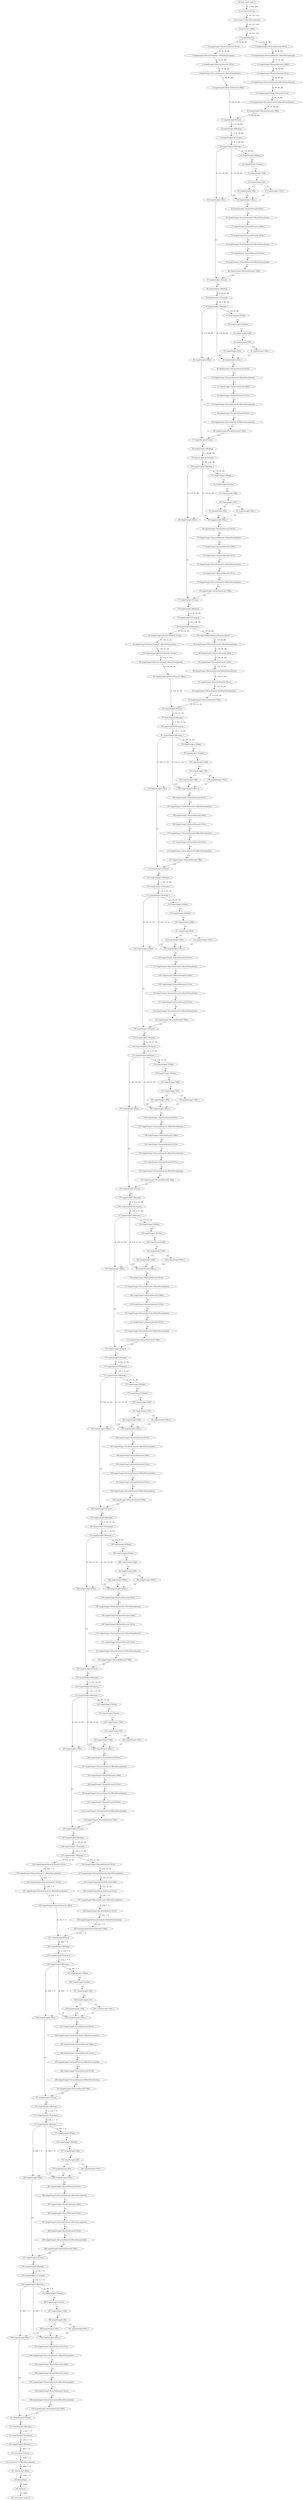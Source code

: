 strict digraph  {
"0 /conv1/conv1.0/Conv" [id=0, type=Conv];
"1 /conv1/conv1.1/BatchNormalization" [id=1, type=BatchNormalization];
"2 /conv1/conv1.2/Relu" [id=2, type=Relu];
"3 /maxpool/MaxPool" [id=3, type=MaxPool];
"4 /stage2/stage2.0/branch1/branch1.0/Conv" [id=4, type=Conv];
"5 /stage2/stage2.0/branch1/branch1.1/BatchNormalization" [id=5, type=BatchNormalization];
"6 /stage2/stage2.0/branch1/branch1.2/Conv" [id=6, type=Conv];
"7 /stage2/stage2.0/branch1/branch1.3/BatchNormalization" [id=7, type=BatchNormalization];
"8 /stage2/stage2.0/branch1/branch1.4/Relu" [id=8, type=Relu];
"9 /stage2/stage2.0/branch2/branch2.0/Conv" [id=9, type=Conv];
"10 /stage2/stage2.0/branch2/branch2.1/BatchNormalization" [id=10, type=BatchNormalization];
"11 /stage2/stage2.0/branch2/branch2.2/Relu" [id=11, type=Relu];
"12 /stage2/stage2.0/branch2/branch2.3/Conv" [id=12, type=Conv];
"13 /stage2/stage2.0/branch2/branch2.4/BatchNormalization" [id=13, type=BatchNormalization];
"14 /stage2/stage2.0/branch2/branch2.5/Conv" [id=14, type=Conv];
"15 /stage2/stage2.0/branch2/branch2.6/BatchNormalization" [id=15, type=BatchNormalization];
"16 /stage2/stage2.0/branch2/branch2.7/Relu" [id=16, type=Relu];
"17 /stage2/stage2.0/Concat" [id=17, type=Concat];
"18 /stage2/stage2.0/Reshape" [id=18, type=Reshape];
"19 /stage2/stage2.0/Transpose" [id=19, type=Transpose];
"20 /stage2/stage2.0/Reshape_1" [id=20, type=Reshape];
"21 /stage2/stage2.1/Shape" [id=21, type=Shape];
"22 /stage2/stage2.1/Gather" [id=22, type=Gather];
"23 /stage2/stage2.1/Add" [id=23, type=Add];
"24 /stage2/stage2.1/Div" [id=24, type=Div];
"25 /stage2/stage2.1/Mul" [id=25, type=Mul];
"26 /stage2/stage2.1/Slice" [id=26, type=Slice];
"27 /stage2/stage2.1/Mul_1" [id=27, type=Mul];
"28 /stage2/stage2.1/Slice_1" [id=28, type=Slice];
"29 /stage2/stage2.1/branch2/branch2.0/Conv" [id=29, type=Conv];
"30 /stage2/stage2.1/branch2/branch2.1/BatchNormalization" [id=30, type=BatchNormalization];
"31 /stage2/stage2.1/branch2/branch2.2/Relu" [id=31, type=Relu];
"32 /stage2/stage2.1/branch2/branch2.3/Conv" [id=32, type=Conv];
"33 /stage2/stage2.1/branch2/branch2.4/BatchNormalization" [id=33, type=BatchNormalization];
"34 /stage2/stage2.1/branch2/branch2.5/Conv" [id=34, type=Conv];
"35 /stage2/stage2.1/branch2/branch2.6/BatchNormalization" [id=35, type=BatchNormalization];
"36 /stage2/stage2.1/branch2/branch2.7/Relu" [id=36, type=Relu];
"37 /stage2/stage2.1/Concat" [id=37, type=Concat];
"38 /stage2/stage2.1/Reshape" [id=38, type=Reshape];
"39 /stage2/stage2.1/Transpose" [id=39, type=Transpose];
"40 /stage2/stage2.1/Reshape_1" [id=40, type=Reshape];
"41 /stage2/stage2.2/Shape" [id=41, type=Shape];
"42 /stage2/stage2.2/Gather" [id=42, type=Gather];
"43 /stage2/stage2.2/Add" [id=43, type=Add];
"44 /stage2/stage2.2/Div" [id=44, type=Div];
"45 /stage2/stage2.2/Mul" [id=45, type=Mul];
"46 /stage2/stage2.2/Slice" [id=46, type=Slice];
"47 /stage2/stage2.2/Mul_1" [id=47, type=Mul];
"48 /stage2/stage2.2/Slice_1" [id=48, type=Slice];
"49 /stage2/stage2.2/branch2/branch2.0/Conv" [id=49, type=Conv];
"50 /stage2/stage2.2/branch2/branch2.1/BatchNormalization" [id=50, type=BatchNormalization];
"51 /stage2/stage2.2/branch2/branch2.2/Relu" [id=51, type=Relu];
"52 /stage2/stage2.2/branch2/branch2.3/Conv" [id=52, type=Conv];
"53 /stage2/stage2.2/branch2/branch2.4/BatchNormalization" [id=53, type=BatchNormalization];
"54 /stage2/stage2.2/branch2/branch2.5/Conv" [id=54, type=Conv];
"55 /stage2/stage2.2/branch2/branch2.6/BatchNormalization" [id=55, type=BatchNormalization];
"56 /stage2/stage2.2/branch2/branch2.7/Relu" [id=56, type=Relu];
"57 /stage2/stage2.2/Concat" [id=57, type=Concat];
"58 /stage2/stage2.2/Reshape" [id=58, type=Reshape];
"59 /stage2/stage2.2/Transpose" [id=59, type=Transpose];
"60 /stage2/stage2.2/Reshape_1" [id=60, type=Reshape];
"61 /stage2/stage2.3/Shape" [id=61, type=Shape];
"62 /stage2/stage2.3/Gather" [id=62, type=Gather];
"63 /stage2/stage2.3/Add" [id=63, type=Add];
"64 /stage2/stage2.3/Div" [id=64, type=Div];
"65 /stage2/stage2.3/Mul" [id=65, type=Mul];
"66 /stage2/stage2.3/Slice" [id=66, type=Slice];
"67 /stage2/stage2.3/Mul_1" [id=67, type=Mul];
"68 /stage2/stage2.3/Slice_1" [id=68, type=Slice];
"69 /stage2/stage2.3/branch2/branch2.0/Conv" [id=69, type=Conv];
"70 /stage2/stage2.3/branch2/branch2.1/BatchNormalization" [id=70, type=BatchNormalization];
"71 /stage2/stage2.3/branch2/branch2.2/Relu" [id=71, type=Relu];
"72 /stage2/stage2.3/branch2/branch2.3/Conv" [id=72, type=Conv];
"73 /stage2/stage2.3/branch2/branch2.4/BatchNormalization" [id=73, type=BatchNormalization];
"74 /stage2/stage2.3/branch2/branch2.5/Conv" [id=74, type=Conv];
"75 /stage2/stage2.3/branch2/branch2.6/BatchNormalization" [id=75, type=BatchNormalization];
"76 /stage2/stage2.3/branch2/branch2.7/Relu" [id=76, type=Relu];
"77 /stage2/stage2.3/Concat" [id=77, type=Concat];
"78 /stage2/stage2.3/Reshape" [id=78, type=Reshape];
"79 /stage2/stage2.3/Transpose" [id=79, type=Transpose];
"80 /stage2/stage2.3/Reshape_1" [id=80, type=Reshape];
"81 /stage3/stage3.0/branch1/branch1.0/Conv" [id=81, type=Conv];
"82 /stage3/stage3.0/branch1/branch1.1/BatchNormalization" [id=82, type=BatchNormalization];
"83 /stage3/stage3.0/branch1/branch1.2/Conv" [id=83, type=Conv];
"84 /stage3/stage3.0/branch1/branch1.3/BatchNormalization" [id=84, type=BatchNormalization];
"85 /stage3/stage3.0/branch1/branch1.4/Relu" [id=85, type=Relu];
"86 /stage3/stage3.0/branch2/branch2.0/Conv" [id=86, type=Conv];
"87 /stage3/stage3.0/branch2/branch2.1/BatchNormalization" [id=87, type=BatchNormalization];
"88 /stage3/stage3.0/branch2/branch2.2/Relu" [id=88, type=Relu];
"89 /stage3/stage3.0/branch2/branch2.3/Conv" [id=89, type=Conv];
"90 /stage3/stage3.0/branch2/branch2.4/BatchNormalization" [id=90, type=BatchNormalization];
"91 /stage3/stage3.0/branch2/branch2.5/Conv" [id=91, type=Conv];
"92 /stage3/stage3.0/branch2/branch2.6/BatchNormalization" [id=92, type=BatchNormalization];
"93 /stage3/stage3.0/branch2/branch2.7/Relu" [id=93, type=Relu];
"94 /stage3/stage3.0/Concat" [id=94, type=Concat];
"95 /stage3/stage3.0/Reshape" [id=95, type=Reshape];
"96 /stage3/stage3.0/Transpose" [id=96, type=Transpose];
"97 /stage3/stage3.0/Reshape_1" [id=97, type=Reshape];
"98 /stage3/stage3.1/Shape" [id=98, type=Shape];
"99 /stage3/stage3.1/Gather" [id=99, type=Gather];
"100 /stage3/stage3.1/Add" [id=100, type=Add];
"101 /stage3/stage3.1/Div" [id=101, type=Div];
"102 /stage3/stage3.1/Mul" [id=102, type=Mul];
"103 /stage3/stage3.1/Slice" [id=103, type=Slice];
"104 /stage3/stage3.1/Mul_1" [id=104, type=Mul];
"105 /stage3/stage3.1/Slice_1" [id=105, type=Slice];
"106 /stage3/stage3.1/branch2/branch2.0/Conv" [id=106, type=Conv];
"107 /stage3/stage3.1/branch2/branch2.1/BatchNormalization" [id=107, type=BatchNormalization];
"108 /stage3/stage3.1/branch2/branch2.2/Relu" [id=108, type=Relu];
"109 /stage3/stage3.1/branch2/branch2.3/Conv" [id=109, type=Conv];
"110 /stage3/stage3.1/branch2/branch2.4/BatchNormalization" [id=110, type=BatchNormalization];
"111 /stage3/stage3.1/branch2/branch2.5/Conv" [id=111, type=Conv];
"112 /stage3/stage3.1/branch2/branch2.6/BatchNormalization" [id=112, type=BatchNormalization];
"113 /stage3/stage3.1/branch2/branch2.7/Relu" [id=113, type=Relu];
"114 /stage3/stage3.1/Concat" [id=114, type=Concat];
"115 /stage3/stage3.1/Reshape" [id=115, type=Reshape];
"116 /stage3/stage3.1/Transpose" [id=116, type=Transpose];
"117 /stage3/stage3.1/Reshape_1" [id=117, type=Reshape];
"118 /stage3/stage3.2/Shape" [id=118, type=Shape];
"119 /stage3/stage3.2/Gather" [id=119, type=Gather];
"120 /stage3/stage3.2/Add" [id=120, type=Add];
"121 /stage3/stage3.2/Div" [id=121, type=Div];
"122 /stage3/stage3.2/Mul" [id=122, type=Mul];
"123 /stage3/stage3.2/Slice" [id=123, type=Slice];
"124 /stage3/stage3.2/Mul_1" [id=124, type=Mul];
"125 /stage3/stage3.2/Slice_1" [id=125, type=Slice];
"126 /stage3/stage3.2/branch2/branch2.0/Conv" [id=126, type=Conv];
"127 /stage3/stage3.2/branch2/branch2.1/BatchNormalization" [id=127, type=BatchNormalization];
"128 /stage3/stage3.2/branch2/branch2.2/Relu" [id=128, type=Relu];
"129 /stage3/stage3.2/branch2/branch2.3/Conv" [id=129, type=Conv];
"130 /stage3/stage3.2/branch2/branch2.4/BatchNormalization" [id=130, type=BatchNormalization];
"131 /stage3/stage3.2/branch2/branch2.5/Conv" [id=131, type=Conv];
"132 /stage3/stage3.2/branch2/branch2.6/BatchNormalization" [id=132, type=BatchNormalization];
"133 /stage3/stage3.2/branch2/branch2.7/Relu" [id=133, type=Relu];
"134 /stage3/stage3.2/Concat" [id=134, type=Concat];
"135 /stage3/stage3.2/Reshape" [id=135, type=Reshape];
"136 /stage3/stage3.2/Transpose" [id=136, type=Transpose];
"137 /stage3/stage3.2/Reshape_1" [id=137, type=Reshape];
"138 /stage3/stage3.3/Shape" [id=138, type=Shape];
"139 /stage3/stage3.3/Gather" [id=139, type=Gather];
"140 /stage3/stage3.3/Add" [id=140, type=Add];
"141 /stage3/stage3.3/Div" [id=141, type=Div];
"142 /stage3/stage3.3/Mul" [id=142, type=Mul];
"143 /stage3/stage3.3/Slice" [id=143, type=Slice];
"144 /stage3/stage3.3/Mul_1" [id=144, type=Mul];
"145 /stage3/stage3.3/Slice_1" [id=145, type=Slice];
"146 /stage3/stage3.3/branch2/branch2.0/Conv" [id=146, type=Conv];
"147 /stage3/stage3.3/branch2/branch2.1/BatchNormalization" [id=147, type=BatchNormalization];
"148 /stage3/stage3.3/branch2/branch2.2/Relu" [id=148, type=Relu];
"149 /stage3/stage3.3/branch2/branch2.3/Conv" [id=149, type=Conv];
"150 /stage3/stage3.3/branch2/branch2.4/BatchNormalization" [id=150, type=BatchNormalization];
"151 /stage3/stage3.3/branch2/branch2.5/Conv" [id=151, type=Conv];
"152 /stage3/stage3.3/branch2/branch2.6/BatchNormalization" [id=152, type=BatchNormalization];
"153 /stage3/stage3.3/branch2/branch2.7/Relu" [id=153, type=Relu];
"154 /stage3/stage3.3/Concat" [id=154, type=Concat];
"155 /stage3/stage3.3/Reshape" [id=155, type=Reshape];
"156 /stage3/stage3.3/Transpose" [id=156, type=Transpose];
"157 /stage3/stage3.3/Reshape_1" [id=157, type=Reshape];
"158 /stage3/stage3.4/Shape" [id=158, type=Shape];
"159 /stage3/stage3.4/Gather" [id=159, type=Gather];
"160 /stage3/stage3.4/Add" [id=160, type=Add];
"161 /stage3/stage3.4/Div" [id=161, type=Div];
"162 /stage3/stage3.4/Mul" [id=162, type=Mul];
"163 /stage3/stage3.4/Slice" [id=163, type=Slice];
"164 /stage3/stage3.4/Mul_1" [id=164, type=Mul];
"165 /stage3/stage3.4/Slice_1" [id=165, type=Slice];
"166 /stage3/stage3.4/branch2/branch2.0/Conv" [id=166, type=Conv];
"167 /stage3/stage3.4/branch2/branch2.1/BatchNormalization" [id=167, type=BatchNormalization];
"168 /stage3/stage3.4/branch2/branch2.2/Relu" [id=168, type=Relu];
"169 /stage3/stage3.4/branch2/branch2.3/Conv" [id=169, type=Conv];
"170 /stage3/stage3.4/branch2/branch2.4/BatchNormalization" [id=170, type=BatchNormalization];
"171 /stage3/stage3.4/branch2/branch2.5/Conv" [id=171, type=Conv];
"172 /stage3/stage3.4/branch2/branch2.6/BatchNormalization" [id=172, type=BatchNormalization];
"173 /stage3/stage3.4/branch2/branch2.7/Relu" [id=173, type=Relu];
"174 /stage3/stage3.4/Concat" [id=174, type=Concat];
"175 /stage3/stage3.4/Reshape" [id=175, type=Reshape];
"176 /stage3/stage3.4/Transpose" [id=176, type=Transpose];
"177 /stage3/stage3.4/Reshape_1" [id=177, type=Reshape];
"178 /stage3/stage3.5/Shape" [id=178, type=Shape];
"179 /stage3/stage3.5/Gather" [id=179, type=Gather];
"180 /stage3/stage3.5/Add" [id=180, type=Add];
"181 /stage3/stage3.5/Div" [id=181, type=Div];
"182 /stage3/stage3.5/Mul" [id=182, type=Mul];
"183 /stage3/stage3.5/Slice" [id=183, type=Slice];
"184 /stage3/stage3.5/Mul_1" [id=184, type=Mul];
"185 /stage3/stage3.5/Slice_1" [id=185, type=Slice];
"186 /stage3/stage3.5/branch2/branch2.0/Conv" [id=186, type=Conv];
"187 /stage3/stage3.5/branch2/branch2.1/BatchNormalization" [id=187, type=BatchNormalization];
"188 /stage3/stage3.5/branch2/branch2.2/Relu" [id=188, type=Relu];
"189 /stage3/stage3.5/branch2/branch2.3/Conv" [id=189, type=Conv];
"190 /stage3/stage3.5/branch2/branch2.4/BatchNormalization" [id=190, type=BatchNormalization];
"191 /stage3/stage3.5/branch2/branch2.5/Conv" [id=191, type=Conv];
"192 /stage3/stage3.5/branch2/branch2.6/BatchNormalization" [id=192, type=BatchNormalization];
"193 /stage3/stage3.5/branch2/branch2.7/Relu" [id=193, type=Relu];
"194 /stage3/stage3.5/Concat" [id=194, type=Concat];
"195 /stage3/stage3.5/Reshape" [id=195, type=Reshape];
"196 /stage3/stage3.5/Transpose" [id=196, type=Transpose];
"197 /stage3/stage3.5/Reshape_1" [id=197, type=Reshape];
"198 /stage3/stage3.6/Shape" [id=198, type=Shape];
"199 /stage3/stage3.6/Gather" [id=199, type=Gather];
"200 /stage3/stage3.6/Add" [id=200, type=Add];
"201 /stage3/stage3.6/Div" [id=201, type=Div];
"202 /stage3/stage3.6/Mul" [id=202, type=Mul];
"203 /stage3/stage3.6/Slice" [id=203, type=Slice];
"204 /stage3/stage3.6/Mul_1" [id=204, type=Mul];
"205 /stage3/stage3.6/Slice_1" [id=205, type=Slice];
"206 /stage3/stage3.6/branch2/branch2.0/Conv" [id=206, type=Conv];
"207 /stage3/stage3.6/branch2/branch2.1/BatchNormalization" [id=207, type=BatchNormalization];
"208 /stage3/stage3.6/branch2/branch2.2/Relu" [id=208, type=Relu];
"209 /stage3/stage3.6/branch2/branch2.3/Conv" [id=209, type=Conv];
"210 /stage3/stage3.6/branch2/branch2.4/BatchNormalization" [id=210, type=BatchNormalization];
"211 /stage3/stage3.6/branch2/branch2.5/Conv" [id=211, type=Conv];
"212 /stage3/stage3.6/branch2/branch2.6/BatchNormalization" [id=212, type=BatchNormalization];
"213 /stage3/stage3.6/branch2/branch2.7/Relu" [id=213, type=Relu];
"214 /stage3/stage3.6/Concat" [id=214, type=Concat];
"215 /stage3/stage3.6/Reshape" [id=215, type=Reshape];
"216 /stage3/stage3.6/Transpose" [id=216, type=Transpose];
"217 /stage3/stage3.6/Reshape_1" [id=217, type=Reshape];
"218 /stage3/stage3.7/Shape" [id=218, type=Shape];
"219 /stage3/stage3.7/Gather" [id=219, type=Gather];
"220 /stage3/stage3.7/Add" [id=220, type=Add];
"221 /stage3/stage3.7/Div" [id=221, type=Div];
"222 /stage3/stage3.7/Mul" [id=222, type=Mul];
"223 /stage3/stage3.7/Slice" [id=223, type=Slice];
"224 /stage3/stage3.7/Mul_1" [id=224, type=Mul];
"225 /stage3/stage3.7/Slice_1" [id=225, type=Slice];
"226 /stage3/stage3.7/branch2/branch2.0/Conv" [id=226, type=Conv];
"227 /stage3/stage3.7/branch2/branch2.1/BatchNormalization" [id=227, type=BatchNormalization];
"228 /stage3/stage3.7/branch2/branch2.2/Relu" [id=228, type=Relu];
"229 /stage3/stage3.7/branch2/branch2.3/Conv" [id=229, type=Conv];
"230 /stage3/stage3.7/branch2/branch2.4/BatchNormalization" [id=230, type=BatchNormalization];
"231 /stage3/stage3.7/branch2/branch2.5/Conv" [id=231, type=Conv];
"232 /stage3/stage3.7/branch2/branch2.6/BatchNormalization" [id=232, type=BatchNormalization];
"233 /stage3/stage3.7/branch2/branch2.7/Relu" [id=233, type=Relu];
"234 /stage3/stage3.7/Concat" [id=234, type=Concat];
"235 /stage3/stage3.7/Reshape" [id=235, type=Reshape];
"236 /stage3/stage3.7/Transpose" [id=236, type=Transpose];
"237 /stage3/stage3.7/Reshape_1" [id=237, type=Reshape];
"238 /stage4/stage4.0/branch1/branch1.0/Conv" [id=238, type=Conv];
"239 /stage4/stage4.0/branch1/branch1.1/BatchNormalization" [id=239, type=BatchNormalization];
"240 /stage4/stage4.0/branch1/branch1.2/Conv" [id=240, type=Conv];
"241 /stage4/stage4.0/branch1/branch1.3/BatchNormalization" [id=241, type=BatchNormalization];
"242 /stage4/stage4.0/branch1/branch1.4/Relu" [id=242, type=Relu];
"243 /stage4/stage4.0/branch2/branch2.0/Conv" [id=243, type=Conv];
"244 /stage4/stage4.0/branch2/branch2.1/BatchNormalization" [id=244, type=BatchNormalization];
"245 /stage4/stage4.0/branch2/branch2.2/Relu" [id=245, type=Relu];
"246 /stage4/stage4.0/branch2/branch2.3/Conv" [id=246, type=Conv];
"247 /stage4/stage4.0/branch2/branch2.4/BatchNormalization" [id=247, type=BatchNormalization];
"248 /stage4/stage4.0/branch2/branch2.5/Conv" [id=248, type=Conv];
"249 /stage4/stage4.0/branch2/branch2.6/BatchNormalization" [id=249, type=BatchNormalization];
"250 /stage4/stage4.0/branch2/branch2.7/Relu" [id=250, type=Relu];
"251 /stage4/stage4.0/Concat" [id=251, type=Concat];
"252 /stage4/stage4.0/Reshape" [id=252, type=Reshape];
"253 /stage4/stage4.0/Transpose" [id=253, type=Transpose];
"254 /stage4/stage4.0/Reshape_1" [id=254, type=Reshape];
"255 /stage4/stage4.1/Shape" [id=255, type=Shape];
"256 /stage4/stage4.1/Gather" [id=256, type=Gather];
"257 /stage4/stage4.1/Add" [id=257, type=Add];
"258 /stage4/stage4.1/Div" [id=258, type=Div];
"259 /stage4/stage4.1/Mul" [id=259, type=Mul];
"260 /stage4/stage4.1/Slice" [id=260, type=Slice];
"261 /stage4/stage4.1/Mul_1" [id=261, type=Mul];
"262 /stage4/stage4.1/Slice_1" [id=262, type=Slice];
"263 /stage4/stage4.1/branch2/branch2.0/Conv" [id=263, type=Conv];
"264 /stage4/stage4.1/branch2/branch2.1/BatchNormalization" [id=264, type=BatchNormalization];
"265 /stage4/stage4.1/branch2/branch2.2/Relu" [id=265, type=Relu];
"266 /stage4/stage4.1/branch2/branch2.3/Conv" [id=266, type=Conv];
"267 /stage4/stage4.1/branch2/branch2.4/BatchNormalization" [id=267, type=BatchNormalization];
"268 /stage4/stage4.1/branch2/branch2.5/Conv" [id=268, type=Conv];
"269 /stage4/stage4.1/branch2/branch2.6/BatchNormalization" [id=269, type=BatchNormalization];
"270 /stage4/stage4.1/branch2/branch2.7/Relu" [id=270, type=Relu];
"271 /stage4/stage4.1/Concat" [id=271, type=Concat];
"272 /stage4/stage4.1/Reshape" [id=272, type=Reshape];
"273 /stage4/stage4.1/Transpose" [id=273, type=Transpose];
"274 /stage4/stage4.1/Reshape_1" [id=274, type=Reshape];
"275 /stage4/stage4.2/Shape" [id=275, type=Shape];
"276 /stage4/stage4.2/Gather" [id=276, type=Gather];
"277 /stage4/stage4.2/Add" [id=277, type=Add];
"278 /stage4/stage4.2/Div" [id=278, type=Div];
"279 /stage4/stage4.2/Mul" [id=279, type=Mul];
"280 /stage4/stage4.2/Slice" [id=280, type=Slice];
"281 /stage4/stage4.2/Mul_1" [id=281, type=Mul];
"282 /stage4/stage4.2/Slice_1" [id=282, type=Slice];
"283 /stage4/stage4.2/branch2/branch2.0/Conv" [id=283, type=Conv];
"284 /stage4/stage4.2/branch2/branch2.1/BatchNormalization" [id=284, type=BatchNormalization];
"285 /stage4/stage4.2/branch2/branch2.2/Relu" [id=285, type=Relu];
"286 /stage4/stage4.2/branch2/branch2.3/Conv" [id=286, type=Conv];
"287 /stage4/stage4.2/branch2/branch2.4/BatchNormalization" [id=287, type=BatchNormalization];
"288 /stage4/stage4.2/branch2/branch2.5/Conv" [id=288, type=Conv];
"289 /stage4/stage4.2/branch2/branch2.6/BatchNormalization" [id=289, type=BatchNormalization];
"290 /stage4/stage4.2/branch2/branch2.7/Relu" [id=290, type=Relu];
"291 /stage4/stage4.2/Concat" [id=291, type=Concat];
"292 /stage4/stage4.2/Reshape" [id=292, type=Reshape];
"293 /stage4/stage4.2/Transpose" [id=293, type=Transpose];
"294 /stage4/stage4.2/Reshape_1" [id=294, type=Reshape];
"295 /stage4/stage4.3/Shape" [id=295, type=Shape];
"296 /stage4/stage4.3/Gather" [id=296, type=Gather];
"297 /stage4/stage4.3/Add" [id=297, type=Add];
"298 /stage4/stage4.3/Div" [id=298, type=Div];
"299 /stage4/stage4.3/Mul" [id=299, type=Mul];
"300 /stage4/stage4.3/Slice" [id=300, type=Slice];
"301 /stage4/stage4.3/Mul_1" [id=301, type=Mul];
"302 /stage4/stage4.3/Slice_1" [id=302, type=Slice];
"303 /stage4/stage4.3/branch2/branch2.0/Conv" [id=303, type=Conv];
"304 /stage4/stage4.3/branch2/branch2.1/BatchNormalization" [id=304, type=BatchNormalization];
"305 /stage4/stage4.3/branch2/branch2.2/Relu" [id=305, type=Relu];
"306 /stage4/stage4.3/branch2/branch2.3/Conv" [id=306, type=Conv];
"307 /stage4/stage4.3/branch2/branch2.4/BatchNormalization" [id=307, type=BatchNormalization];
"308 /stage4/stage4.3/branch2/branch2.5/Conv" [id=308, type=Conv];
"309 /stage4/stage4.3/branch2/branch2.6/BatchNormalization" [id=309, type=BatchNormalization];
"310 /stage4/stage4.3/branch2/branch2.7/Relu" [id=310, type=Relu];
"311 /stage4/stage4.3/Concat" [id=311, type=Concat];
"312 /stage4/stage4.3/Reshape" [id=312, type=Reshape];
"313 /stage4/stage4.3/Transpose" [id=313, type=Transpose];
"314 /stage4/stage4.3/Reshape_1" [id=314, type=Reshape];
"315 /conv5/conv5.0/Conv" [id=315, type=Conv];
"316 /conv5/conv5.1/BatchNormalization" [id=316, type=BatchNormalization];
"317 /conv5/conv5.2/Relu" [id=317, type=Relu];
"318 /ReduceMean" [id=318, type=ReduceMean];
"319 /fc/Gemm" [id=319, type=Gemm];
"320 nncf_model_input_0" [id=320, type=nncf_model_input];
"321 nncf_model_output_0" [id=321, type=nncf_model_output];
"0 /conv1/conv1.0/Conv" -> "1 /conv1/conv1.1/BatchNormalization"  [label="[1, 24, 112, 112]", style=solid];
"1 /conv1/conv1.1/BatchNormalization" -> "2 /conv1/conv1.2/Relu"  [label="[1, 24, 112, 112]", style=solid];
"2 /conv1/conv1.2/Relu" -> "3 /maxpool/MaxPool"  [label="[1, 24, 112, 112]", style=solid];
"3 /maxpool/MaxPool" -> "4 /stage2/stage2.0/branch1/branch1.0/Conv"  [label="[1, 24, 56, 56]", style=solid];
"3 /maxpool/MaxPool" -> "9 /stage2/stage2.0/branch2/branch2.0/Conv"  [label="[1, 24, 56, 56]", style=solid];
"4 /stage2/stage2.0/branch1/branch1.0/Conv" -> "5 /stage2/stage2.0/branch1/branch1.1/BatchNormalization"  [label="[1, 24, 28, 28]", style=solid];
"5 /stage2/stage2.0/branch1/branch1.1/BatchNormalization" -> "6 /stage2/stage2.0/branch1/branch1.2/Conv"  [label="[1, 24, 28, 28]", style=solid];
"6 /stage2/stage2.0/branch1/branch1.2/Conv" -> "7 /stage2/stage2.0/branch1/branch1.3/BatchNormalization"  [label="[1, 58, 28, 28]", style=solid];
"7 /stage2/stage2.0/branch1/branch1.3/BatchNormalization" -> "8 /stage2/stage2.0/branch1/branch1.4/Relu"  [label="[1, 58, 28, 28]", style=solid];
"8 /stage2/stage2.0/branch1/branch1.4/Relu" -> "17 /stage2/stage2.0/Concat"  [label="[1, 58, 28, 28]", style=solid];
"9 /stage2/stage2.0/branch2/branch2.0/Conv" -> "10 /stage2/stage2.0/branch2/branch2.1/BatchNormalization"  [label="[1, 58, 56, 56]", style=solid];
"10 /stage2/stage2.0/branch2/branch2.1/BatchNormalization" -> "11 /stage2/stage2.0/branch2/branch2.2/Relu"  [label="[1, 58, 56, 56]", style=solid];
"11 /stage2/stage2.0/branch2/branch2.2/Relu" -> "12 /stage2/stage2.0/branch2/branch2.3/Conv"  [label="[1, 58, 56, 56]", style=solid];
"12 /stage2/stage2.0/branch2/branch2.3/Conv" -> "13 /stage2/stage2.0/branch2/branch2.4/BatchNormalization"  [label="[1, 58, 28, 28]", style=solid];
"13 /stage2/stage2.0/branch2/branch2.4/BatchNormalization" -> "14 /stage2/stage2.0/branch2/branch2.5/Conv"  [label="[1, 58, 28, 28]", style=solid];
"14 /stage2/stage2.0/branch2/branch2.5/Conv" -> "15 /stage2/stage2.0/branch2/branch2.6/BatchNormalization"  [label="[1, 58, 28, 28]", style=solid];
"15 /stage2/stage2.0/branch2/branch2.6/BatchNormalization" -> "16 /stage2/stage2.0/branch2/branch2.7/Relu"  [label="[1, 58, 28, 28]", style=solid];
"16 /stage2/stage2.0/branch2/branch2.7/Relu" -> "17 /stage2/stage2.0/Concat"  [label="[1, 58, 28, 28]", style=solid];
"17 /stage2/stage2.0/Concat" -> "18 /stage2/stage2.0/Reshape"  [label="[1, 116, 28, 28]", style=solid];
"18 /stage2/stage2.0/Reshape" -> "19 /stage2/stage2.0/Transpose"  [label="[1, 2, 58, 28, 28]", style=solid];
"19 /stage2/stage2.0/Transpose" -> "20 /stage2/stage2.0/Reshape_1"  [label="[1, 58, 2, 28, 28]", style=solid];
"20 /stage2/stage2.0/Reshape_1" -> "21 /stage2/stage2.1/Shape"  [label="[1, 116, 28, 28]", style=solid];
"20 /stage2/stage2.0/Reshape_1" -> "26 /stage2/stage2.1/Slice"  [label="[1, 116, 28, 28]", style=solid];
"20 /stage2/stage2.0/Reshape_1" -> "28 /stage2/stage2.1/Slice_1"  [label="[1, 116, 28, 28]", style=solid];
"21 /stage2/stage2.1/Shape" -> "22 /stage2/stage2.1/Gather"  [label="[4]", style=dashed];
"22 /stage2/stage2.1/Gather" -> "23 /stage2/stage2.1/Add"  [label="[1]", style=dashed];
"23 /stage2/stage2.1/Add" -> "24 /stage2/stage2.1/Div"  [label="[1]", style=dashed];
"24 /stage2/stage2.1/Div" -> "25 /stage2/stage2.1/Mul"  [label="[1]", style=dashed];
"24 /stage2/stage2.1/Div" -> "27 /stage2/stage2.1/Mul_1"  [label="[1]", style=dashed];
"25 /stage2/stage2.1/Mul" -> "26 /stage2/stage2.1/Slice"  [label="[1]", style=dashed];
"25 /stage2/stage2.1/Mul" -> "28 /stage2/stage2.1/Slice_1"  [label="[1]", style=dashed];
"26 /stage2/stage2.1/Slice" -> "37 /stage2/stage2.1/Concat"  [label="[1]", style=solid];
"27 /stage2/stage2.1/Mul_1" -> "28 /stage2/stage2.1/Slice_1"  [label="[1]", style=dashed];
"28 /stage2/stage2.1/Slice_1" -> "29 /stage2/stage2.1/branch2/branch2.0/Conv"  [label="[1]", style=solid];
"29 /stage2/stage2.1/branch2/branch2.0/Conv" -> "30 /stage2/stage2.1/branch2/branch2.1/BatchNormalization"  [label="[1]", style=solid];
"30 /stage2/stage2.1/branch2/branch2.1/BatchNormalization" -> "31 /stage2/stage2.1/branch2/branch2.2/Relu"  [label="[1]", style=solid];
"31 /stage2/stage2.1/branch2/branch2.2/Relu" -> "32 /stage2/stage2.1/branch2/branch2.3/Conv"  [label="[1]", style=solid];
"32 /stage2/stage2.1/branch2/branch2.3/Conv" -> "33 /stage2/stage2.1/branch2/branch2.4/BatchNormalization"  [label="[1]", style=solid];
"33 /stage2/stage2.1/branch2/branch2.4/BatchNormalization" -> "34 /stage2/stage2.1/branch2/branch2.5/Conv"  [label="[1]", style=solid];
"34 /stage2/stage2.1/branch2/branch2.5/Conv" -> "35 /stage2/stage2.1/branch2/branch2.6/BatchNormalization"  [label="[1]", style=solid];
"35 /stage2/stage2.1/branch2/branch2.6/BatchNormalization" -> "36 /stage2/stage2.1/branch2/branch2.7/Relu"  [label="[1]", style=solid];
"36 /stage2/stage2.1/branch2/branch2.7/Relu" -> "37 /stage2/stage2.1/Concat"  [label="[1]", style=solid];
"37 /stage2/stage2.1/Concat" -> "38 /stage2/stage2.1/Reshape"  [label="[1]", style=solid];
"38 /stage2/stage2.1/Reshape" -> "39 /stage2/stage2.1/Transpose"  [label="[1, 2, 58, 28, 28]", style=solid];
"39 /stage2/stage2.1/Transpose" -> "40 /stage2/stage2.1/Reshape_1"  [label="[1, 58, 2, 28, 28]", style=solid];
"40 /stage2/stage2.1/Reshape_1" -> "41 /stage2/stage2.2/Shape"  [label="[1, 116, 28, 28]", style=solid];
"40 /stage2/stage2.1/Reshape_1" -> "46 /stage2/stage2.2/Slice"  [label="[1, 116, 28, 28]", style=solid];
"40 /stage2/stage2.1/Reshape_1" -> "48 /stage2/stage2.2/Slice_1"  [label="[1, 116, 28, 28]", style=solid];
"41 /stage2/stage2.2/Shape" -> "42 /stage2/stage2.2/Gather"  [label="[4]", style=dashed];
"42 /stage2/stage2.2/Gather" -> "43 /stage2/stage2.2/Add"  [label="[1]", style=dashed];
"43 /stage2/stage2.2/Add" -> "44 /stage2/stage2.2/Div"  [label="[1]", style=dashed];
"44 /stage2/stage2.2/Div" -> "45 /stage2/stage2.2/Mul"  [label="[1]", style=dashed];
"44 /stage2/stage2.2/Div" -> "47 /stage2/stage2.2/Mul_1"  [label="[1]", style=dashed];
"45 /stage2/stage2.2/Mul" -> "46 /stage2/stage2.2/Slice"  [label="[1]", style=dashed];
"45 /stage2/stage2.2/Mul" -> "48 /stage2/stage2.2/Slice_1"  [label="[1]", style=dashed];
"46 /stage2/stage2.2/Slice" -> "57 /stage2/stage2.2/Concat"  [label="[1]", style=solid];
"47 /stage2/stage2.2/Mul_1" -> "48 /stage2/stage2.2/Slice_1"  [label="[1]", style=dashed];
"48 /stage2/stage2.2/Slice_1" -> "49 /stage2/stage2.2/branch2/branch2.0/Conv"  [label="[1]", style=solid];
"49 /stage2/stage2.2/branch2/branch2.0/Conv" -> "50 /stage2/stage2.2/branch2/branch2.1/BatchNormalization"  [label="[1]", style=solid];
"50 /stage2/stage2.2/branch2/branch2.1/BatchNormalization" -> "51 /stage2/stage2.2/branch2/branch2.2/Relu"  [label="[1]", style=solid];
"51 /stage2/stage2.2/branch2/branch2.2/Relu" -> "52 /stage2/stage2.2/branch2/branch2.3/Conv"  [label="[1]", style=solid];
"52 /stage2/stage2.2/branch2/branch2.3/Conv" -> "53 /stage2/stage2.2/branch2/branch2.4/BatchNormalization"  [label="[1]", style=solid];
"53 /stage2/stage2.2/branch2/branch2.4/BatchNormalization" -> "54 /stage2/stage2.2/branch2/branch2.5/Conv"  [label="[1]", style=solid];
"54 /stage2/stage2.2/branch2/branch2.5/Conv" -> "55 /stage2/stage2.2/branch2/branch2.6/BatchNormalization"  [label="[1]", style=solid];
"55 /stage2/stage2.2/branch2/branch2.6/BatchNormalization" -> "56 /stage2/stage2.2/branch2/branch2.7/Relu"  [label="[1]", style=solid];
"56 /stage2/stage2.2/branch2/branch2.7/Relu" -> "57 /stage2/stage2.2/Concat"  [label="[1]", style=solid];
"57 /stage2/stage2.2/Concat" -> "58 /stage2/stage2.2/Reshape"  [label="[1]", style=solid];
"58 /stage2/stage2.2/Reshape" -> "59 /stage2/stage2.2/Transpose"  [label="[1, 2, 58, 28, 28]", style=solid];
"59 /stage2/stage2.2/Transpose" -> "60 /stage2/stage2.2/Reshape_1"  [label="[1, 58, 2, 28, 28]", style=solid];
"60 /stage2/stage2.2/Reshape_1" -> "61 /stage2/stage2.3/Shape"  [label="[1, 116, 28, 28]", style=solid];
"60 /stage2/stage2.2/Reshape_1" -> "66 /stage2/stage2.3/Slice"  [label="[1, 116, 28, 28]", style=solid];
"60 /stage2/stage2.2/Reshape_1" -> "68 /stage2/stage2.3/Slice_1"  [label="[1, 116, 28, 28]", style=solid];
"61 /stage2/stage2.3/Shape" -> "62 /stage2/stage2.3/Gather"  [label="[4]", style=dashed];
"62 /stage2/stage2.3/Gather" -> "63 /stage2/stage2.3/Add"  [label="[1]", style=dashed];
"63 /stage2/stage2.3/Add" -> "64 /stage2/stage2.3/Div"  [label="[1]", style=dashed];
"64 /stage2/stage2.3/Div" -> "65 /stage2/stage2.3/Mul"  [label="[1]", style=dashed];
"64 /stage2/stage2.3/Div" -> "67 /stage2/stage2.3/Mul_1"  [label="[1]", style=dashed];
"65 /stage2/stage2.3/Mul" -> "66 /stage2/stage2.3/Slice"  [label="[1]", style=dashed];
"65 /stage2/stage2.3/Mul" -> "68 /stage2/stage2.3/Slice_1"  [label="[1]", style=dashed];
"66 /stage2/stage2.3/Slice" -> "77 /stage2/stage2.3/Concat"  [label="[1]", style=solid];
"67 /stage2/stage2.3/Mul_1" -> "68 /stage2/stage2.3/Slice_1"  [label="[1]", style=dashed];
"68 /stage2/stage2.3/Slice_1" -> "69 /stage2/stage2.3/branch2/branch2.0/Conv"  [label="[1]", style=solid];
"69 /stage2/stage2.3/branch2/branch2.0/Conv" -> "70 /stage2/stage2.3/branch2/branch2.1/BatchNormalization"  [label="[1]", style=solid];
"70 /stage2/stage2.3/branch2/branch2.1/BatchNormalization" -> "71 /stage2/stage2.3/branch2/branch2.2/Relu"  [label="[1]", style=solid];
"71 /stage2/stage2.3/branch2/branch2.2/Relu" -> "72 /stage2/stage2.3/branch2/branch2.3/Conv"  [label="[1]", style=solid];
"72 /stage2/stage2.3/branch2/branch2.3/Conv" -> "73 /stage2/stage2.3/branch2/branch2.4/BatchNormalization"  [label="[1]", style=solid];
"73 /stage2/stage2.3/branch2/branch2.4/BatchNormalization" -> "74 /stage2/stage2.3/branch2/branch2.5/Conv"  [label="[1]", style=solid];
"74 /stage2/stage2.3/branch2/branch2.5/Conv" -> "75 /stage2/stage2.3/branch2/branch2.6/BatchNormalization"  [label="[1]", style=solid];
"75 /stage2/stage2.3/branch2/branch2.6/BatchNormalization" -> "76 /stage2/stage2.3/branch2/branch2.7/Relu"  [label="[1]", style=solid];
"76 /stage2/stage2.3/branch2/branch2.7/Relu" -> "77 /stage2/stage2.3/Concat"  [label="[1]", style=solid];
"77 /stage2/stage2.3/Concat" -> "78 /stage2/stage2.3/Reshape"  [label="[1]", style=solid];
"78 /stage2/stage2.3/Reshape" -> "79 /stage2/stage2.3/Transpose"  [label="[1, 2, 58, 28, 28]", style=solid];
"79 /stage2/stage2.3/Transpose" -> "80 /stage2/stage2.3/Reshape_1"  [label="[1, 58, 2, 28, 28]", style=solid];
"80 /stage2/stage2.3/Reshape_1" -> "81 /stage3/stage3.0/branch1/branch1.0/Conv"  [label="[1, 116, 28, 28]", style=solid];
"80 /stage2/stage2.3/Reshape_1" -> "86 /stage3/stage3.0/branch2/branch2.0/Conv"  [label="[1, 116, 28, 28]", style=solid];
"81 /stage3/stage3.0/branch1/branch1.0/Conv" -> "82 /stage3/stage3.0/branch1/branch1.1/BatchNormalization"  [label="[1, 116, 14, 14]", style=solid];
"82 /stage3/stage3.0/branch1/branch1.1/BatchNormalization" -> "83 /stage3/stage3.0/branch1/branch1.2/Conv"  [label="[1, 116, 14, 14]", style=solid];
"83 /stage3/stage3.0/branch1/branch1.2/Conv" -> "84 /stage3/stage3.0/branch1/branch1.3/BatchNormalization"  [label="[1, 116, 14, 14]", style=solid];
"84 /stage3/stage3.0/branch1/branch1.3/BatchNormalization" -> "85 /stage3/stage3.0/branch1/branch1.4/Relu"  [label="[1, 116, 14, 14]", style=solid];
"85 /stage3/stage3.0/branch1/branch1.4/Relu" -> "94 /stage3/stage3.0/Concat"  [label="[1, 116, 14, 14]", style=solid];
"86 /stage3/stage3.0/branch2/branch2.0/Conv" -> "87 /stage3/stage3.0/branch2/branch2.1/BatchNormalization"  [label="[1, 116, 28, 28]", style=solid];
"87 /stage3/stage3.0/branch2/branch2.1/BatchNormalization" -> "88 /stage3/stage3.0/branch2/branch2.2/Relu"  [label="[1, 116, 28, 28]", style=solid];
"88 /stage3/stage3.0/branch2/branch2.2/Relu" -> "89 /stage3/stage3.0/branch2/branch2.3/Conv"  [label="[1, 116, 28, 28]", style=solid];
"89 /stage3/stage3.0/branch2/branch2.3/Conv" -> "90 /stage3/stage3.0/branch2/branch2.4/BatchNormalization"  [label="[1, 116, 14, 14]", style=solid];
"90 /stage3/stage3.0/branch2/branch2.4/BatchNormalization" -> "91 /stage3/stage3.0/branch2/branch2.5/Conv"  [label="[1, 116, 14, 14]", style=solid];
"91 /stage3/stage3.0/branch2/branch2.5/Conv" -> "92 /stage3/stage3.0/branch2/branch2.6/BatchNormalization"  [label="[1, 116, 14, 14]", style=solid];
"92 /stage3/stage3.0/branch2/branch2.6/BatchNormalization" -> "93 /stage3/stage3.0/branch2/branch2.7/Relu"  [label="[1, 116, 14, 14]", style=solid];
"93 /stage3/stage3.0/branch2/branch2.7/Relu" -> "94 /stage3/stage3.0/Concat"  [label="[1, 116, 14, 14]", style=solid];
"94 /stage3/stage3.0/Concat" -> "95 /stage3/stage3.0/Reshape"  [label="[1, 232, 14, 14]", style=solid];
"95 /stage3/stage3.0/Reshape" -> "96 /stage3/stage3.0/Transpose"  [label="[1, 2, 116, 14, 14]", style=solid];
"96 /stage3/stage3.0/Transpose" -> "97 /stage3/stage3.0/Reshape_1"  [label="[1, 116, 2, 14, 14]", style=solid];
"97 /stage3/stage3.0/Reshape_1" -> "98 /stage3/stage3.1/Shape"  [label="[1, 232, 14, 14]", style=solid];
"97 /stage3/stage3.0/Reshape_1" -> "103 /stage3/stage3.1/Slice"  [label="[1, 232, 14, 14]", style=solid];
"97 /stage3/stage3.0/Reshape_1" -> "105 /stage3/stage3.1/Slice_1"  [label="[1, 232, 14, 14]", style=solid];
"98 /stage3/stage3.1/Shape" -> "99 /stage3/stage3.1/Gather"  [label="[4]", style=dashed];
"99 /stage3/stage3.1/Gather" -> "100 /stage3/stage3.1/Add"  [label="[1]", style=dashed];
"100 /stage3/stage3.1/Add" -> "101 /stage3/stage3.1/Div"  [label="[1]", style=dashed];
"101 /stage3/stage3.1/Div" -> "102 /stage3/stage3.1/Mul"  [label="[1]", style=dashed];
"101 /stage3/stage3.1/Div" -> "104 /stage3/stage3.1/Mul_1"  [label="[1]", style=dashed];
"102 /stage3/stage3.1/Mul" -> "103 /stage3/stage3.1/Slice"  [label="[1]", style=dashed];
"102 /stage3/stage3.1/Mul" -> "105 /stage3/stage3.1/Slice_1"  [label="[1]", style=dashed];
"103 /stage3/stage3.1/Slice" -> "114 /stage3/stage3.1/Concat"  [label="[1]", style=solid];
"104 /stage3/stage3.1/Mul_1" -> "105 /stage3/stage3.1/Slice_1"  [label="[1]", style=dashed];
"105 /stage3/stage3.1/Slice_1" -> "106 /stage3/stage3.1/branch2/branch2.0/Conv"  [label="[1]", style=solid];
"106 /stage3/stage3.1/branch2/branch2.0/Conv" -> "107 /stage3/stage3.1/branch2/branch2.1/BatchNormalization"  [label="[1]", style=solid];
"107 /stage3/stage3.1/branch2/branch2.1/BatchNormalization" -> "108 /stage3/stage3.1/branch2/branch2.2/Relu"  [label="[1]", style=solid];
"108 /stage3/stage3.1/branch2/branch2.2/Relu" -> "109 /stage3/stage3.1/branch2/branch2.3/Conv"  [label="[1]", style=solid];
"109 /stage3/stage3.1/branch2/branch2.3/Conv" -> "110 /stage3/stage3.1/branch2/branch2.4/BatchNormalization"  [label="[1]", style=solid];
"110 /stage3/stage3.1/branch2/branch2.4/BatchNormalization" -> "111 /stage3/stage3.1/branch2/branch2.5/Conv"  [label="[1]", style=solid];
"111 /stage3/stage3.1/branch2/branch2.5/Conv" -> "112 /stage3/stage3.1/branch2/branch2.6/BatchNormalization"  [label="[1]", style=solid];
"112 /stage3/stage3.1/branch2/branch2.6/BatchNormalization" -> "113 /stage3/stage3.1/branch2/branch2.7/Relu"  [label="[1]", style=solid];
"113 /stage3/stage3.1/branch2/branch2.7/Relu" -> "114 /stage3/stage3.1/Concat"  [label="[1]", style=solid];
"114 /stage3/stage3.1/Concat" -> "115 /stage3/stage3.1/Reshape"  [label="[1]", style=solid];
"115 /stage3/stage3.1/Reshape" -> "116 /stage3/stage3.1/Transpose"  [label="[1, 2, 116, 14, 14]", style=solid];
"116 /stage3/stage3.1/Transpose" -> "117 /stage3/stage3.1/Reshape_1"  [label="[1, 116, 2, 14, 14]", style=solid];
"117 /stage3/stage3.1/Reshape_1" -> "118 /stage3/stage3.2/Shape"  [label="[1, 232, 14, 14]", style=solid];
"117 /stage3/stage3.1/Reshape_1" -> "123 /stage3/stage3.2/Slice"  [label="[1, 232, 14, 14]", style=solid];
"117 /stage3/stage3.1/Reshape_1" -> "125 /stage3/stage3.2/Slice_1"  [label="[1, 232, 14, 14]", style=solid];
"118 /stage3/stage3.2/Shape" -> "119 /stage3/stage3.2/Gather"  [label="[4]", style=dashed];
"119 /stage3/stage3.2/Gather" -> "120 /stage3/stage3.2/Add"  [label="[1]", style=dashed];
"120 /stage3/stage3.2/Add" -> "121 /stage3/stage3.2/Div"  [label="[1]", style=dashed];
"121 /stage3/stage3.2/Div" -> "122 /stage3/stage3.2/Mul"  [label="[1]", style=dashed];
"121 /stage3/stage3.2/Div" -> "124 /stage3/stage3.2/Mul_1"  [label="[1]", style=dashed];
"122 /stage3/stage3.2/Mul" -> "123 /stage3/stage3.2/Slice"  [label="[1]", style=dashed];
"122 /stage3/stage3.2/Mul" -> "125 /stage3/stage3.2/Slice_1"  [label="[1]", style=dashed];
"123 /stage3/stage3.2/Slice" -> "134 /stage3/stage3.2/Concat"  [label="[1]", style=solid];
"124 /stage3/stage3.2/Mul_1" -> "125 /stage3/stage3.2/Slice_1"  [label="[1]", style=dashed];
"125 /stage3/stage3.2/Slice_1" -> "126 /stage3/stage3.2/branch2/branch2.0/Conv"  [label="[1]", style=solid];
"126 /stage3/stage3.2/branch2/branch2.0/Conv" -> "127 /stage3/stage3.2/branch2/branch2.1/BatchNormalization"  [label="[1]", style=solid];
"127 /stage3/stage3.2/branch2/branch2.1/BatchNormalization" -> "128 /stage3/stage3.2/branch2/branch2.2/Relu"  [label="[1]", style=solid];
"128 /stage3/stage3.2/branch2/branch2.2/Relu" -> "129 /stage3/stage3.2/branch2/branch2.3/Conv"  [label="[1]", style=solid];
"129 /stage3/stage3.2/branch2/branch2.3/Conv" -> "130 /stage3/stage3.2/branch2/branch2.4/BatchNormalization"  [label="[1]", style=solid];
"130 /stage3/stage3.2/branch2/branch2.4/BatchNormalization" -> "131 /stage3/stage3.2/branch2/branch2.5/Conv"  [label="[1]", style=solid];
"131 /stage3/stage3.2/branch2/branch2.5/Conv" -> "132 /stage3/stage3.2/branch2/branch2.6/BatchNormalization"  [label="[1]", style=solid];
"132 /stage3/stage3.2/branch2/branch2.6/BatchNormalization" -> "133 /stage3/stage3.2/branch2/branch2.7/Relu"  [label="[1]", style=solid];
"133 /stage3/stage3.2/branch2/branch2.7/Relu" -> "134 /stage3/stage3.2/Concat"  [label="[1]", style=solid];
"134 /stage3/stage3.2/Concat" -> "135 /stage3/stage3.2/Reshape"  [label="[1]", style=solid];
"135 /stage3/stage3.2/Reshape" -> "136 /stage3/stage3.2/Transpose"  [label="[1, 2, 116, 14, 14]", style=solid];
"136 /stage3/stage3.2/Transpose" -> "137 /stage3/stage3.2/Reshape_1"  [label="[1, 116, 2, 14, 14]", style=solid];
"137 /stage3/stage3.2/Reshape_1" -> "138 /stage3/stage3.3/Shape"  [label="[1, 232, 14, 14]", style=solid];
"137 /stage3/stage3.2/Reshape_1" -> "143 /stage3/stage3.3/Slice"  [label="[1, 232, 14, 14]", style=solid];
"137 /stage3/stage3.2/Reshape_1" -> "145 /stage3/stage3.3/Slice_1"  [label="[1, 232, 14, 14]", style=solid];
"138 /stage3/stage3.3/Shape" -> "139 /stage3/stage3.3/Gather"  [label="[4]", style=dashed];
"139 /stage3/stage3.3/Gather" -> "140 /stage3/stage3.3/Add"  [label="[1]", style=dashed];
"140 /stage3/stage3.3/Add" -> "141 /stage3/stage3.3/Div"  [label="[1]", style=dashed];
"141 /stage3/stage3.3/Div" -> "142 /stage3/stage3.3/Mul"  [label="[1]", style=dashed];
"141 /stage3/stage3.3/Div" -> "144 /stage3/stage3.3/Mul_1"  [label="[1]", style=dashed];
"142 /stage3/stage3.3/Mul" -> "143 /stage3/stage3.3/Slice"  [label="[1]", style=dashed];
"142 /stage3/stage3.3/Mul" -> "145 /stage3/stage3.3/Slice_1"  [label="[1]", style=dashed];
"143 /stage3/stage3.3/Slice" -> "154 /stage3/stage3.3/Concat"  [label="[1]", style=solid];
"144 /stage3/stage3.3/Mul_1" -> "145 /stage3/stage3.3/Slice_1"  [label="[1]", style=dashed];
"145 /stage3/stage3.3/Slice_1" -> "146 /stage3/stage3.3/branch2/branch2.0/Conv"  [label="[1]", style=solid];
"146 /stage3/stage3.3/branch2/branch2.0/Conv" -> "147 /stage3/stage3.3/branch2/branch2.1/BatchNormalization"  [label="[1]", style=solid];
"147 /stage3/stage3.3/branch2/branch2.1/BatchNormalization" -> "148 /stage3/stage3.3/branch2/branch2.2/Relu"  [label="[1]", style=solid];
"148 /stage3/stage3.3/branch2/branch2.2/Relu" -> "149 /stage3/stage3.3/branch2/branch2.3/Conv"  [label="[1]", style=solid];
"149 /stage3/stage3.3/branch2/branch2.3/Conv" -> "150 /stage3/stage3.3/branch2/branch2.4/BatchNormalization"  [label="[1]", style=solid];
"150 /stage3/stage3.3/branch2/branch2.4/BatchNormalization" -> "151 /stage3/stage3.3/branch2/branch2.5/Conv"  [label="[1]", style=solid];
"151 /stage3/stage3.3/branch2/branch2.5/Conv" -> "152 /stage3/stage3.3/branch2/branch2.6/BatchNormalization"  [label="[1]", style=solid];
"152 /stage3/stage3.3/branch2/branch2.6/BatchNormalization" -> "153 /stage3/stage3.3/branch2/branch2.7/Relu"  [label="[1]", style=solid];
"153 /stage3/stage3.3/branch2/branch2.7/Relu" -> "154 /stage3/stage3.3/Concat"  [label="[1]", style=solid];
"154 /stage3/stage3.3/Concat" -> "155 /stage3/stage3.3/Reshape"  [label="[1]", style=solid];
"155 /stage3/stage3.3/Reshape" -> "156 /stage3/stage3.3/Transpose"  [label="[1, 2, 116, 14, 14]", style=solid];
"156 /stage3/stage3.3/Transpose" -> "157 /stage3/stage3.3/Reshape_1"  [label="[1, 116, 2, 14, 14]", style=solid];
"157 /stage3/stage3.3/Reshape_1" -> "158 /stage3/stage3.4/Shape"  [label="[1, 232, 14, 14]", style=solid];
"157 /stage3/stage3.3/Reshape_1" -> "163 /stage3/stage3.4/Slice"  [label="[1, 232, 14, 14]", style=solid];
"157 /stage3/stage3.3/Reshape_1" -> "165 /stage3/stage3.4/Slice_1"  [label="[1, 232, 14, 14]", style=solid];
"158 /stage3/stage3.4/Shape" -> "159 /stage3/stage3.4/Gather"  [label="[4]", style=dashed];
"159 /stage3/stage3.4/Gather" -> "160 /stage3/stage3.4/Add"  [label="[1]", style=dashed];
"160 /stage3/stage3.4/Add" -> "161 /stage3/stage3.4/Div"  [label="[1]", style=dashed];
"161 /stage3/stage3.4/Div" -> "162 /stage3/stage3.4/Mul"  [label="[1]", style=dashed];
"161 /stage3/stage3.4/Div" -> "164 /stage3/stage3.4/Mul_1"  [label="[1]", style=dashed];
"162 /stage3/stage3.4/Mul" -> "163 /stage3/stage3.4/Slice"  [label="[1]", style=dashed];
"162 /stage3/stage3.4/Mul" -> "165 /stage3/stage3.4/Slice_1"  [label="[1]", style=dashed];
"163 /stage3/stage3.4/Slice" -> "174 /stage3/stage3.4/Concat"  [label="[1]", style=solid];
"164 /stage3/stage3.4/Mul_1" -> "165 /stage3/stage3.4/Slice_1"  [label="[1]", style=dashed];
"165 /stage3/stage3.4/Slice_1" -> "166 /stage3/stage3.4/branch2/branch2.0/Conv"  [label="[1]", style=solid];
"166 /stage3/stage3.4/branch2/branch2.0/Conv" -> "167 /stage3/stage3.4/branch2/branch2.1/BatchNormalization"  [label="[1]", style=solid];
"167 /stage3/stage3.4/branch2/branch2.1/BatchNormalization" -> "168 /stage3/stage3.4/branch2/branch2.2/Relu"  [label="[1]", style=solid];
"168 /stage3/stage3.4/branch2/branch2.2/Relu" -> "169 /stage3/stage3.4/branch2/branch2.3/Conv"  [label="[1]", style=solid];
"169 /stage3/stage3.4/branch2/branch2.3/Conv" -> "170 /stage3/stage3.4/branch2/branch2.4/BatchNormalization"  [label="[1]", style=solid];
"170 /stage3/stage3.4/branch2/branch2.4/BatchNormalization" -> "171 /stage3/stage3.4/branch2/branch2.5/Conv"  [label="[1]", style=solid];
"171 /stage3/stage3.4/branch2/branch2.5/Conv" -> "172 /stage3/stage3.4/branch2/branch2.6/BatchNormalization"  [label="[1]", style=solid];
"172 /stage3/stage3.4/branch2/branch2.6/BatchNormalization" -> "173 /stage3/stage3.4/branch2/branch2.7/Relu"  [label="[1]", style=solid];
"173 /stage3/stage3.4/branch2/branch2.7/Relu" -> "174 /stage3/stage3.4/Concat"  [label="[1]", style=solid];
"174 /stage3/stage3.4/Concat" -> "175 /stage3/stage3.4/Reshape"  [label="[1]", style=solid];
"175 /stage3/stage3.4/Reshape" -> "176 /stage3/stage3.4/Transpose"  [label="[1, 2, 116, 14, 14]", style=solid];
"176 /stage3/stage3.4/Transpose" -> "177 /stage3/stage3.4/Reshape_1"  [label="[1, 116, 2, 14, 14]", style=solid];
"177 /stage3/stage3.4/Reshape_1" -> "178 /stage3/stage3.5/Shape"  [label="[1, 232, 14, 14]", style=solid];
"177 /stage3/stage3.4/Reshape_1" -> "183 /stage3/stage3.5/Slice"  [label="[1, 232, 14, 14]", style=solid];
"177 /stage3/stage3.4/Reshape_1" -> "185 /stage3/stage3.5/Slice_1"  [label="[1, 232, 14, 14]", style=solid];
"178 /stage3/stage3.5/Shape" -> "179 /stage3/stage3.5/Gather"  [label="[4]", style=dashed];
"179 /stage3/stage3.5/Gather" -> "180 /stage3/stage3.5/Add"  [label="[1]", style=dashed];
"180 /stage3/stage3.5/Add" -> "181 /stage3/stage3.5/Div"  [label="[1]", style=dashed];
"181 /stage3/stage3.5/Div" -> "182 /stage3/stage3.5/Mul"  [label="[1]", style=dashed];
"181 /stage3/stage3.5/Div" -> "184 /stage3/stage3.5/Mul_1"  [label="[1]", style=dashed];
"182 /stage3/stage3.5/Mul" -> "183 /stage3/stage3.5/Slice"  [label="[1]", style=dashed];
"182 /stage3/stage3.5/Mul" -> "185 /stage3/stage3.5/Slice_1"  [label="[1]", style=dashed];
"183 /stage3/stage3.5/Slice" -> "194 /stage3/stage3.5/Concat"  [label="[1]", style=solid];
"184 /stage3/stage3.5/Mul_1" -> "185 /stage3/stage3.5/Slice_1"  [label="[1]", style=dashed];
"185 /stage3/stage3.5/Slice_1" -> "186 /stage3/stage3.5/branch2/branch2.0/Conv"  [label="[1]", style=solid];
"186 /stage3/stage3.5/branch2/branch2.0/Conv" -> "187 /stage3/stage3.5/branch2/branch2.1/BatchNormalization"  [label="[1]", style=solid];
"187 /stage3/stage3.5/branch2/branch2.1/BatchNormalization" -> "188 /stage3/stage3.5/branch2/branch2.2/Relu"  [label="[1]", style=solid];
"188 /stage3/stage3.5/branch2/branch2.2/Relu" -> "189 /stage3/stage3.5/branch2/branch2.3/Conv"  [label="[1]", style=solid];
"189 /stage3/stage3.5/branch2/branch2.3/Conv" -> "190 /stage3/stage3.5/branch2/branch2.4/BatchNormalization"  [label="[1]", style=solid];
"190 /stage3/stage3.5/branch2/branch2.4/BatchNormalization" -> "191 /stage3/stage3.5/branch2/branch2.5/Conv"  [label="[1]", style=solid];
"191 /stage3/stage3.5/branch2/branch2.5/Conv" -> "192 /stage3/stage3.5/branch2/branch2.6/BatchNormalization"  [label="[1]", style=solid];
"192 /stage3/stage3.5/branch2/branch2.6/BatchNormalization" -> "193 /stage3/stage3.5/branch2/branch2.7/Relu"  [label="[1]", style=solid];
"193 /stage3/stage3.5/branch2/branch2.7/Relu" -> "194 /stage3/stage3.5/Concat"  [label="[1]", style=solid];
"194 /stage3/stage3.5/Concat" -> "195 /stage3/stage3.5/Reshape"  [label="[1]", style=solid];
"195 /stage3/stage3.5/Reshape" -> "196 /stage3/stage3.5/Transpose"  [label="[1, 2, 116, 14, 14]", style=solid];
"196 /stage3/stage3.5/Transpose" -> "197 /stage3/stage3.5/Reshape_1"  [label="[1, 116, 2, 14, 14]", style=solid];
"197 /stage3/stage3.5/Reshape_1" -> "198 /stage3/stage3.6/Shape"  [label="[1, 232, 14, 14]", style=solid];
"197 /stage3/stage3.5/Reshape_1" -> "203 /stage3/stage3.6/Slice"  [label="[1, 232, 14, 14]", style=solid];
"197 /stage3/stage3.5/Reshape_1" -> "205 /stage3/stage3.6/Slice_1"  [label="[1, 232, 14, 14]", style=solid];
"198 /stage3/stage3.6/Shape" -> "199 /stage3/stage3.6/Gather"  [label="[4]", style=dashed];
"199 /stage3/stage3.6/Gather" -> "200 /stage3/stage3.6/Add"  [label="[1]", style=dashed];
"200 /stage3/stage3.6/Add" -> "201 /stage3/stage3.6/Div"  [label="[1]", style=dashed];
"201 /stage3/stage3.6/Div" -> "202 /stage3/stage3.6/Mul"  [label="[1]", style=dashed];
"201 /stage3/stage3.6/Div" -> "204 /stage3/stage3.6/Mul_1"  [label="[1]", style=dashed];
"202 /stage3/stage3.6/Mul" -> "203 /stage3/stage3.6/Slice"  [label="[1]", style=dashed];
"202 /stage3/stage3.6/Mul" -> "205 /stage3/stage3.6/Slice_1"  [label="[1]", style=dashed];
"203 /stage3/stage3.6/Slice" -> "214 /stage3/stage3.6/Concat"  [label="[1]", style=solid];
"204 /stage3/stage3.6/Mul_1" -> "205 /stage3/stage3.6/Slice_1"  [label="[1]", style=dashed];
"205 /stage3/stage3.6/Slice_1" -> "206 /stage3/stage3.6/branch2/branch2.0/Conv"  [label="[1]", style=solid];
"206 /stage3/stage3.6/branch2/branch2.0/Conv" -> "207 /stage3/stage3.6/branch2/branch2.1/BatchNormalization"  [label="[1]", style=solid];
"207 /stage3/stage3.6/branch2/branch2.1/BatchNormalization" -> "208 /stage3/stage3.6/branch2/branch2.2/Relu"  [label="[1]", style=solid];
"208 /stage3/stage3.6/branch2/branch2.2/Relu" -> "209 /stage3/stage3.6/branch2/branch2.3/Conv"  [label="[1]", style=solid];
"209 /stage3/stage3.6/branch2/branch2.3/Conv" -> "210 /stage3/stage3.6/branch2/branch2.4/BatchNormalization"  [label="[1]", style=solid];
"210 /stage3/stage3.6/branch2/branch2.4/BatchNormalization" -> "211 /stage3/stage3.6/branch2/branch2.5/Conv"  [label="[1]", style=solid];
"211 /stage3/stage3.6/branch2/branch2.5/Conv" -> "212 /stage3/stage3.6/branch2/branch2.6/BatchNormalization"  [label="[1]", style=solid];
"212 /stage3/stage3.6/branch2/branch2.6/BatchNormalization" -> "213 /stage3/stage3.6/branch2/branch2.7/Relu"  [label="[1]", style=solid];
"213 /stage3/stage3.6/branch2/branch2.7/Relu" -> "214 /stage3/stage3.6/Concat"  [label="[1]", style=solid];
"214 /stage3/stage3.6/Concat" -> "215 /stage3/stage3.6/Reshape"  [label="[1]", style=solid];
"215 /stage3/stage3.6/Reshape" -> "216 /stage3/stage3.6/Transpose"  [label="[1, 2, 116, 14, 14]", style=solid];
"216 /stage3/stage3.6/Transpose" -> "217 /stage3/stage3.6/Reshape_1"  [label="[1, 116, 2, 14, 14]", style=solid];
"217 /stage3/stage3.6/Reshape_1" -> "218 /stage3/stage3.7/Shape"  [label="[1, 232, 14, 14]", style=solid];
"217 /stage3/stage3.6/Reshape_1" -> "223 /stage3/stage3.7/Slice"  [label="[1, 232, 14, 14]", style=solid];
"217 /stage3/stage3.6/Reshape_1" -> "225 /stage3/stage3.7/Slice_1"  [label="[1, 232, 14, 14]", style=solid];
"218 /stage3/stage3.7/Shape" -> "219 /stage3/stage3.7/Gather"  [label="[4]", style=dashed];
"219 /stage3/stage3.7/Gather" -> "220 /stage3/stage3.7/Add"  [label="[1]", style=dashed];
"220 /stage3/stage3.7/Add" -> "221 /stage3/stage3.7/Div"  [label="[1]", style=dashed];
"221 /stage3/stage3.7/Div" -> "222 /stage3/stage3.7/Mul"  [label="[1]", style=dashed];
"221 /stage3/stage3.7/Div" -> "224 /stage3/stage3.7/Mul_1"  [label="[1]", style=dashed];
"222 /stage3/stage3.7/Mul" -> "223 /stage3/stage3.7/Slice"  [label="[1]", style=dashed];
"222 /stage3/stage3.7/Mul" -> "225 /stage3/stage3.7/Slice_1"  [label="[1]", style=dashed];
"223 /stage3/stage3.7/Slice" -> "234 /stage3/stage3.7/Concat"  [label="[1]", style=solid];
"224 /stage3/stage3.7/Mul_1" -> "225 /stage3/stage3.7/Slice_1"  [label="[1]", style=dashed];
"225 /stage3/stage3.7/Slice_1" -> "226 /stage3/stage3.7/branch2/branch2.0/Conv"  [label="[1]", style=solid];
"226 /stage3/stage3.7/branch2/branch2.0/Conv" -> "227 /stage3/stage3.7/branch2/branch2.1/BatchNormalization"  [label="[1]", style=solid];
"227 /stage3/stage3.7/branch2/branch2.1/BatchNormalization" -> "228 /stage3/stage3.7/branch2/branch2.2/Relu"  [label="[1]", style=solid];
"228 /stage3/stage3.7/branch2/branch2.2/Relu" -> "229 /stage3/stage3.7/branch2/branch2.3/Conv"  [label="[1]", style=solid];
"229 /stage3/stage3.7/branch2/branch2.3/Conv" -> "230 /stage3/stage3.7/branch2/branch2.4/BatchNormalization"  [label="[1]", style=solid];
"230 /stage3/stage3.7/branch2/branch2.4/BatchNormalization" -> "231 /stage3/stage3.7/branch2/branch2.5/Conv"  [label="[1]", style=solid];
"231 /stage3/stage3.7/branch2/branch2.5/Conv" -> "232 /stage3/stage3.7/branch2/branch2.6/BatchNormalization"  [label="[1]", style=solid];
"232 /stage3/stage3.7/branch2/branch2.6/BatchNormalization" -> "233 /stage3/stage3.7/branch2/branch2.7/Relu"  [label="[1]", style=solid];
"233 /stage3/stage3.7/branch2/branch2.7/Relu" -> "234 /stage3/stage3.7/Concat"  [label="[1]", style=solid];
"234 /stage3/stage3.7/Concat" -> "235 /stage3/stage3.7/Reshape"  [label="[1]", style=solid];
"235 /stage3/stage3.7/Reshape" -> "236 /stage3/stage3.7/Transpose"  [label="[1, 2, 116, 14, 14]", style=solid];
"236 /stage3/stage3.7/Transpose" -> "237 /stage3/stage3.7/Reshape_1"  [label="[1, 116, 2, 14, 14]", style=solid];
"237 /stage3/stage3.7/Reshape_1" -> "238 /stage4/stage4.0/branch1/branch1.0/Conv"  [label="[1, 232, 14, 14]", style=solid];
"237 /stage3/stage3.7/Reshape_1" -> "243 /stage4/stage4.0/branch2/branch2.0/Conv"  [label="[1, 232, 14, 14]", style=solid];
"238 /stage4/stage4.0/branch1/branch1.0/Conv" -> "239 /stage4/stage4.0/branch1/branch1.1/BatchNormalization"  [label="[1, 232, 7, 7]", style=solid];
"239 /stage4/stage4.0/branch1/branch1.1/BatchNormalization" -> "240 /stage4/stage4.0/branch1/branch1.2/Conv"  [label="[1, 232, 7, 7]", style=solid];
"240 /stage4/stage4.0/branch1/branch1.2/Conv" -> "241 /stage4/stage4.0/branch1/branch1.3/BatchNormalization"  [label="[1, 232, 7, 7]", style=solid];
"241 /stage4/stage4.0/branch1/branch1.3/BatchNormalization" -> "242 /stage4/stage4.0/branch1/branch1.4/Relu"  [label="[1, 232, 7, 7]", style=solid];
"242 /stage4/stage4.0/branch1/branch1.4/Relu" -> "251 /stage4/stage4.0/Concat"  [label="[1, 232, 7, 7]", style=solid];
"243 /stage4/stage4.0/branch2/branch2.0/Conv" -> "244 /stage4/stage4.0/branch2/branch2.1/BatchNormalization"  [label="[1, 232, 14, 14]", style=solid];
"244 /stage4/stage4.0/branch2/branch2.1/BatchNormalization" -> "245 /stage4/stage4.0/branch2/branch2.2/Relu"  [label="[1, 232, 14, 14]", style=solid];
"245 /stage4/stage4.0/branch2/branch2.2/Relu" -> "246 /stage4/stage4.0/branch2/branch2.3/Conv"  [label="[1, 232, 14, 14]", style=solid];
"246 /stage4/stage4.0/branch2/branch2.3/Conv" -> "247 /stage4/stage4.0/branch2/branch2.4/BatchNormalization"  [label="[1, 232, 7, 7]", style=solid];
"247 /stage4/stage4.0/branch2/branch2.4/BatchNormalization" -> "248 /stage4/stage4.0/branch2/branch2.5/Conv"  [label="[1, 232, 7, 7]", style=solid];
"248 /stage4/stage4.0/branch2/branch2.5/Conv" -> "249 /stage4/stage4.0/branch2/branch2.6/BatchNormalization"  [label="[1, 232, 7, 7]", style=solid];
"249 /stage4/stage4.0/branch2/branch2.6/BatchNormalization" -> "250 /stage4/stage4.0/branch2/branch2.7/Relu"  [label="[1, 232, 7, 7]", style=solid];
"250 /stage4/stage4.0/branch2/branch2.7/Relu" -> "251 /stage4/stage4.0/Concat"  [label="[1, 232, 7, 7]", style=solid];
"251 /stage4/stage4.0/Concat" -> "252 /stage4/stage4.0/Reshape"  [label="[1, 464, 7, 7]", style=solid];
"252 /stage4/stage4.0/Reshape" -> "253 /stage4/stage4.0/Transpose"  [label="[1, 2, 232, 7, 7]", style=solid];
"253 /stage4/stage4.0/Transpose" -> "254 /stage4/stage4.0/Reshape_1"  [label="[1, 232, 2, 7, 7]", style=solid];
"254 /stage4/stage4.0/Reshape_1" -> "255 /stage4/stage4.1/Shape"  [label="[1, 464, 7, 7]", style=solid];
"254 /stage4/stage4.0/Reshape_1" -> "260 /stage4/stage4.1/Slice"  [label="[1, 464, 7, 7]", style=solid];
"254 /stage4/stage4.0/Reshape_1" -> "262 /stage4/stage4.1/Slice_1"  [label="[1, 464, 7, 7]", style=solid];
"255 /stage4/stage4.1/Shape" -> "256 /stage4/stage4.1/Gather"  [label="[4]", style=dashed];
"256 /stage4/stage4.1/Gather" -> "257 /stage4/stage4.1/Add"  [label="[1]", style=dashed];
"257 /stage4/stage4.1/Add" -> "258 /stage4/stage4.1/Div"  [label="[1]", style=dashed];
"258 /stage4/stage4.1/Div" -> "259 /stage4/stage4.1/Mul"  [label="[1]", style=dashed];
"258 /stage4/stage4.1/Div" -> "261 /stage4/stage4.1/Mul_1"  [label="[1]", style=dashed];
"259 /stage4/stage4.1/Mul" -> "260 /stage4/stage4.1/Slice"  [label="[1]", style=dashed];
"259 /stage4/stage4.1/Mul" -> "262 /stage4/stage4.1/Slice_1"  [label="[1]", style=dashed];
"260 /stage4/stage4.1/Slice" -> "271 /stage4/stage4.1/Concat"  [label="[1]", style=solid];
"261 /stage4/stage4.1/Mul_1" -> "262 /stage4/stage4.1/Slice_1"  [label="[1]", style=dashed];
"262 /stage4/stage4.1/Slice_1" -> "263 /stage4/stage4.1/branch2/branch2.0/Conv"  [label="[1]", style=solid];
"263 /stage4/stage4.1/branch2/branch2.0/Conv" -> "264 /stage4/stage4.1/branch2/branch2.1/BatchNormalization"  [label="[1]", style=solid];
"264 /stage4/stage4.1/branch2/branch2.1/BatchNormalization" -> "265 /stage4/stage4.1/branch2/branch2.2/Relu"  [label="[1]", style=solid];
"265 /stage4/stage4.1/branch2/branch2.2/Relu" -> "266 /stage4/stage4.1/branch2/branch2.3/Conv"  [label="[1]", style=solid];
"266 /stage4/stage4.1/branch2/branch2.3/Conv" -> "267 /stage4/stage4.1/branch2/branch2.4/BatchNormalization"  [label="[1]", style=solid];
"267 /stage4/stage4.1/branch2/branch2.4/BatchNormalization" -> "268 /stage4/stage4.1/branch2/branch2.5/Conv"  [label="[1]", style=solid];
"268 /stage4/stage4.1/branch2/branch2.5/Conv" -> "269 /stage4/stage4.1/branch2/branch2.6/BatchNormalization"  [label="[1]", style=solid];
"269 /stage4/stage4.1/branch2/branch2.6/BatchNormalization" -> "270 /stage4/stage4.1/branch2/branch2.7/Relu"  [label="[1]", style=solid];
"270 /stage4/stage4.1/branch2/branch2.7/Relu" -> "271 /stage4/stage4.1/Concat"  [label="[1]", style=solid];
"271 /stage4/stage4.1/Concat" -> "272 /stage4/stage4.1/Reshape"  [label="[1]", style=solid];
"272 /stage4/stage4.1/Reshape" -> "273 /stage4/stage4.1/Transpose"  [label="[1, 2, 232, 7, 7]", style=solid];
"273 /stage4/stage4.1/Transpose" -> "274 /stage4/stage4.1/Reshape_1"  [label="[1, 232, 2, 7, 7]", style=solid];
"274 /stage4/stage4.1/Reshape_1" -> "275 /stage4/stage4.2/Shape"  [label="[1, 464, 7, 7]", style=solid];
"274 /stage4/stage4.1/Reshape_1" -> "280 /stage4/stage4.2/Slice"  [label="[1, 464, 7, 7]", style=solid];
"274 /stage4/stage4.1/Reshape_1" -> "282 /stage4/stage4.2/Slice_1"  [label="[1, 464, 7, 7]", style=solid];
"275 /stage4/stage4.2/Shape" -> "276 /stage4/stage4.2/Gather"  [label="[4]", style=dashed];
"276 /stage4/stage4.2/Gather" -> "277 /stage4/stage4.2/Add"  [label="[1]", style=dashed];
"277 /stage4/stage4.2/Add" -> "278 /stage4/stage4.2/Div"  [label="[1]", style=dashed];
"278 /stage4/stage4.2/Div" -> "279 /stage4/stage4.2/Mul"  [label="[1]", style=dashed];
"278 /stage4/stage4.2/Div" -> "281 /stage4/stage4.2/Mul_1"  [label="[1]", style=dashed];
"279 /stage4/stage4.2/Mul" -> "280 /stage4/stage4.2/Slice"  [label="[1]", style=dashed];
"279 /stage4/stage4.2/Mul" -> "282 /stage4/stage4.2/Slice_1"  [label="[1]", style=dashed];
"280 /stage4/stage4.2/Slice" -> "291 /stage4/stage4.2/Concat"  [label="[1]", style=solid];
"281 /stage4/stage4.2/Mul_1" -> "282 /stage4/stage4.2/Slice_1"  [label="[1]", style=dashed];
"282 /stage4/stage4.2/Slice_1" -> "283 /stage4/stage4.2/branch2/branch2.0/Conv"  [label="[1]", style=solid];
"283 /stage4/stage4.2/branch2/branch2.0/Conv" -> "284 /stage4/stage4.2/branch2/branch2.1/BatchNormalization"  [label="[1]", style=solid];
"284 /stage4/stage4.2/branch2/branch2.1/BatchNormalization" -> "285 /stage4/stage4.2/branch2/branch2.2/Relu"  [label="[1]", style=solid];
"285 /stage4/stage4.2/branch2/branch2.2/Relu" -> "286 /stage4/stage4.2/branch2/branch2.3/Conv"  [label="[1]", style=solid];
"286 /stage4/stage4.2/branch2/branch2.3/Conv" -> "287 /stage4/stage4.2/branch2/branch2.4/BatchNormalization"  [label="[1]", style=solid];
"287 /stage4/stage4.2/branch2/branch2.4/BatchNormalization" -> "288 /stage4/stage4.2/branch2/branch2.5/Conv"  [label="[1]", style=solid];
"288 /stage4/stage4.2/branch2/branch2.5/Conv" -> "289 /stage4/stage4.2/branch2/branch2.6/BatchNormalization"  [label="[1]", style=solid];
"289 /stage4/stage4.2/branch2/branch2.6/BatchNormalization" -> "290 /stage4/stage4.2/branch2/branch2.7/Relu"  [label="[1]", style=solid];
"290 /stage4/stage4.2/branch2/branch2.7/Relu" -> "291 /stage4/stage4.2/Concat"  [label="[1]", style=solid];
"291 /stage4/stage4.2/Concat" -> "292 /stage4/stage4.2/Reshape"  [label="[1]", style=solid];
"292 /stage4/stage4.2/Reshape" -> "293 /stage4/stage4.2/Transpose"  [label="[1, 2, 232, 7, 7]", style=solid];
"293 /stage4/stage4.2/Transpose" -> "294 /stage4/stage4.2/Reshape_1"  [label="[1, 232, 2, 7, 7]", style=solid];
"294 /stage4/stage4.2/Reshape_1" -> "295 /stage4/stage4.3/Shape"  [label="[1, 464, 7, 7]", style=solid];
"294 /stage4/stage4.2/Reshape_1" -> "300 /stage4/stage4.3/Slice"  [label="[1, 464, 7, 7]", style=solid];
"294 /stage4/stage4.2/Reshape_1" -> "302 /stage4/stage4.3/Slice_1"  [label="[1, 464, 7, 7]", style=solid];
"295 /stage4/stage4.3/Shape" -> "296 /stage4/stage4.3/Gather"  [label="[4]", style=dashed];
"296 /stage4/stage4.3/Gather" -> "297 /stage4/stage4.3/Add"  [label="[1]", style=dashed];
"297 /stage4/stage4.3/Add" -> "298 /stage4/stage4.3/Div"  [label="[1]", style=dashed];
"298 /stage4/stage4.3/Div" -> "299 /stage4/stage4.3/Mul"  [label="[1]", style=dashed];
"298 /stage4/stage4.3/Div" -> "301 /stage4/stage4.3/Mul_1"  [label="[1]", style=dashed];
"299 /stage4/stage4.3/Mul" -> "300 /stage4/stage4.3/Slice"  [label="[1]", style=dashed];
"299 /stage4/stage4.3/Mul" -> "302 /stage4/stage4.3/Slice_1"  [label="[1]", style=dashed];
"300 /stage4/stage4.3/Slice" -> "311 /stage4/stage4.3/Concat"  [label="[1]", style=solid];
"301 /stage4/stage4.3/Mul_1" -> "302 /stage4/stage4.3/Slice_1"  [label="[1]", style=dashed];
"302 /stage4/stage4.3/Slice_1" -> "303 /stage4/stage4.3/branch2/branch2.0/Conv"  [label="[1]", style=solid];
"303 /stage4/stage4.3/branch2/branch2.0/Conv" -> "304 /stage4/stage4.3/branch2/branch2.1/BatchNormalization"  [label="[1]", style=solid];
"304 /stage4/stage4.3/branch2/branch2.1/BatchNormalization" -> "305 /stage4/stage4.3/branch2/branch2.2/Relu"  [label="[1]", style=solid];
"305 /stage4/stage4.3/branch2/branch2.2/Relu" -> "306 /stage4/stage4.3/branch2/branch2.3/Conv"  [label="[1]", style=solid];
"306 /stage4/stage4.3/branch2/branch2.3/Conv" -> "307 /stage4/stage4.3/branch2/branch2.4/BatchNormalization"  [label="[1]", style=solid];
"307 /stage4/stage4.3/branch2/branch2.4/BatchNormalization" -> "308 /stage4/stage4.3/branch2/branch2.5/Conv"  [label="[1]", style=solid];
"308 /stage4/stage4.3/branch2/branch2.5/Conv" -> "309 /stage4/stage4.3/branch2/branch2.6/BatchNormalization"  [label="[1]", style=solid];
"309 /stage4/stage4.3/branch2/branch2.6/BatchNormalization" -> "310 /stage4/stage4.3/branch2/branch2.7/Relu"  [label="[1]", style=solid];
"310 /stage4/stage4.3/branch2/branch2.7/Relu" -> "311 /stage4/stage4.3/Concat"  [label="[1]", style=solid];
"311 /stage4/stage4.3/Concat" -> "312 /stage4/stage4.3/Reshape"  [label="[1]", style=solid];
"312 /stage4/stage4.3/Reshape" -> "313 /stage4/stage4.3/Transpose"  [label="[1, 2, 232, 7, 7]", style=solid];
"313 /stage4/stage4.3/Transpose" -> "314 /stage4/stage4.3/Reshape_1"  [label="[1, 232, 2, 7, 7]", style=solid];
"314 /stage4/stage4.3/Reshape_1" -> "315 /conv5/conv5.0/Conv"  [label="[1, 464, 7, 7]", style=solid];
"315 /conv5/conv5.0/Conv" -> "316 /conv5/conv5.1/BatchNormalization"  [label="[1, 1024, 7, 7]", style=solid];
"316 /conv5/conv5.1/BatchNormalization" -> "317 /conv5/conv5.2/Relu"  [label="[1, 1024, 7, 7]", style=solid];
"317 /conv5/conv5.2/Relu" -> "318 /ReduceMean"  [label="[1, 1024, 7, 7]", style=solid];
"318 /ReduceMean" -> "319 /fc/Gemm"  [label="[1, 1024]", style=solid];
"319 /fc/Gemm" -> "321 nncf_model_output_0"  [label="[1, 1000]", style=solid];
"320 nncf_model_input_0" -> "0 /conv1/conv1.0/Conv"  [label="[1, 3, 224, 224]", style=solid];
}
